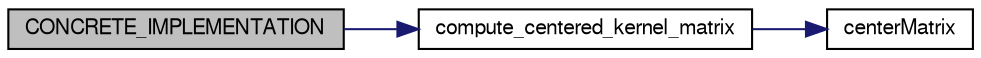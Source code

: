 digraph G
{
  edge [fontname="FreeSans",fontsize="10",labelfontname="FreeSans",labelfontsize="10"];
  node [fontname="FreeSans",fontsize="10",shape=record];
  rankdir="LR";
  Node1 [label="CONCRETE_IMPLEMENTATION",height=0.2,width=0.4,color="black", fillcolor="grey75", style="filled" fontcolor="black"];
  Node1 -> Node2 [color="midnightblue",fontsize="10",style="solid",fontname="FreeSans"];
  Node2 [label="compute_centered_kernel_matrix",height=0.2,width=0.4,color="black", fillcolor="white", style="filled",URL="$namespacetapkee_1_1tapkee__internal.html#a48831e9b8f846e4fb3c493f5e1ad8c8f"];
  Node2 -> Node3 [color="midnightblue",fontsize="10",style="solid",fontname="FreeSans"];
  Node3 [label="centerMatrix",height=0.2,width=0.4,color="black", fillcolor="white", style="filled",URL="$namespacetapkee_1_1tapkee__internal.html#a7b19ac8a49228950511c177290d5bc95"];
}
